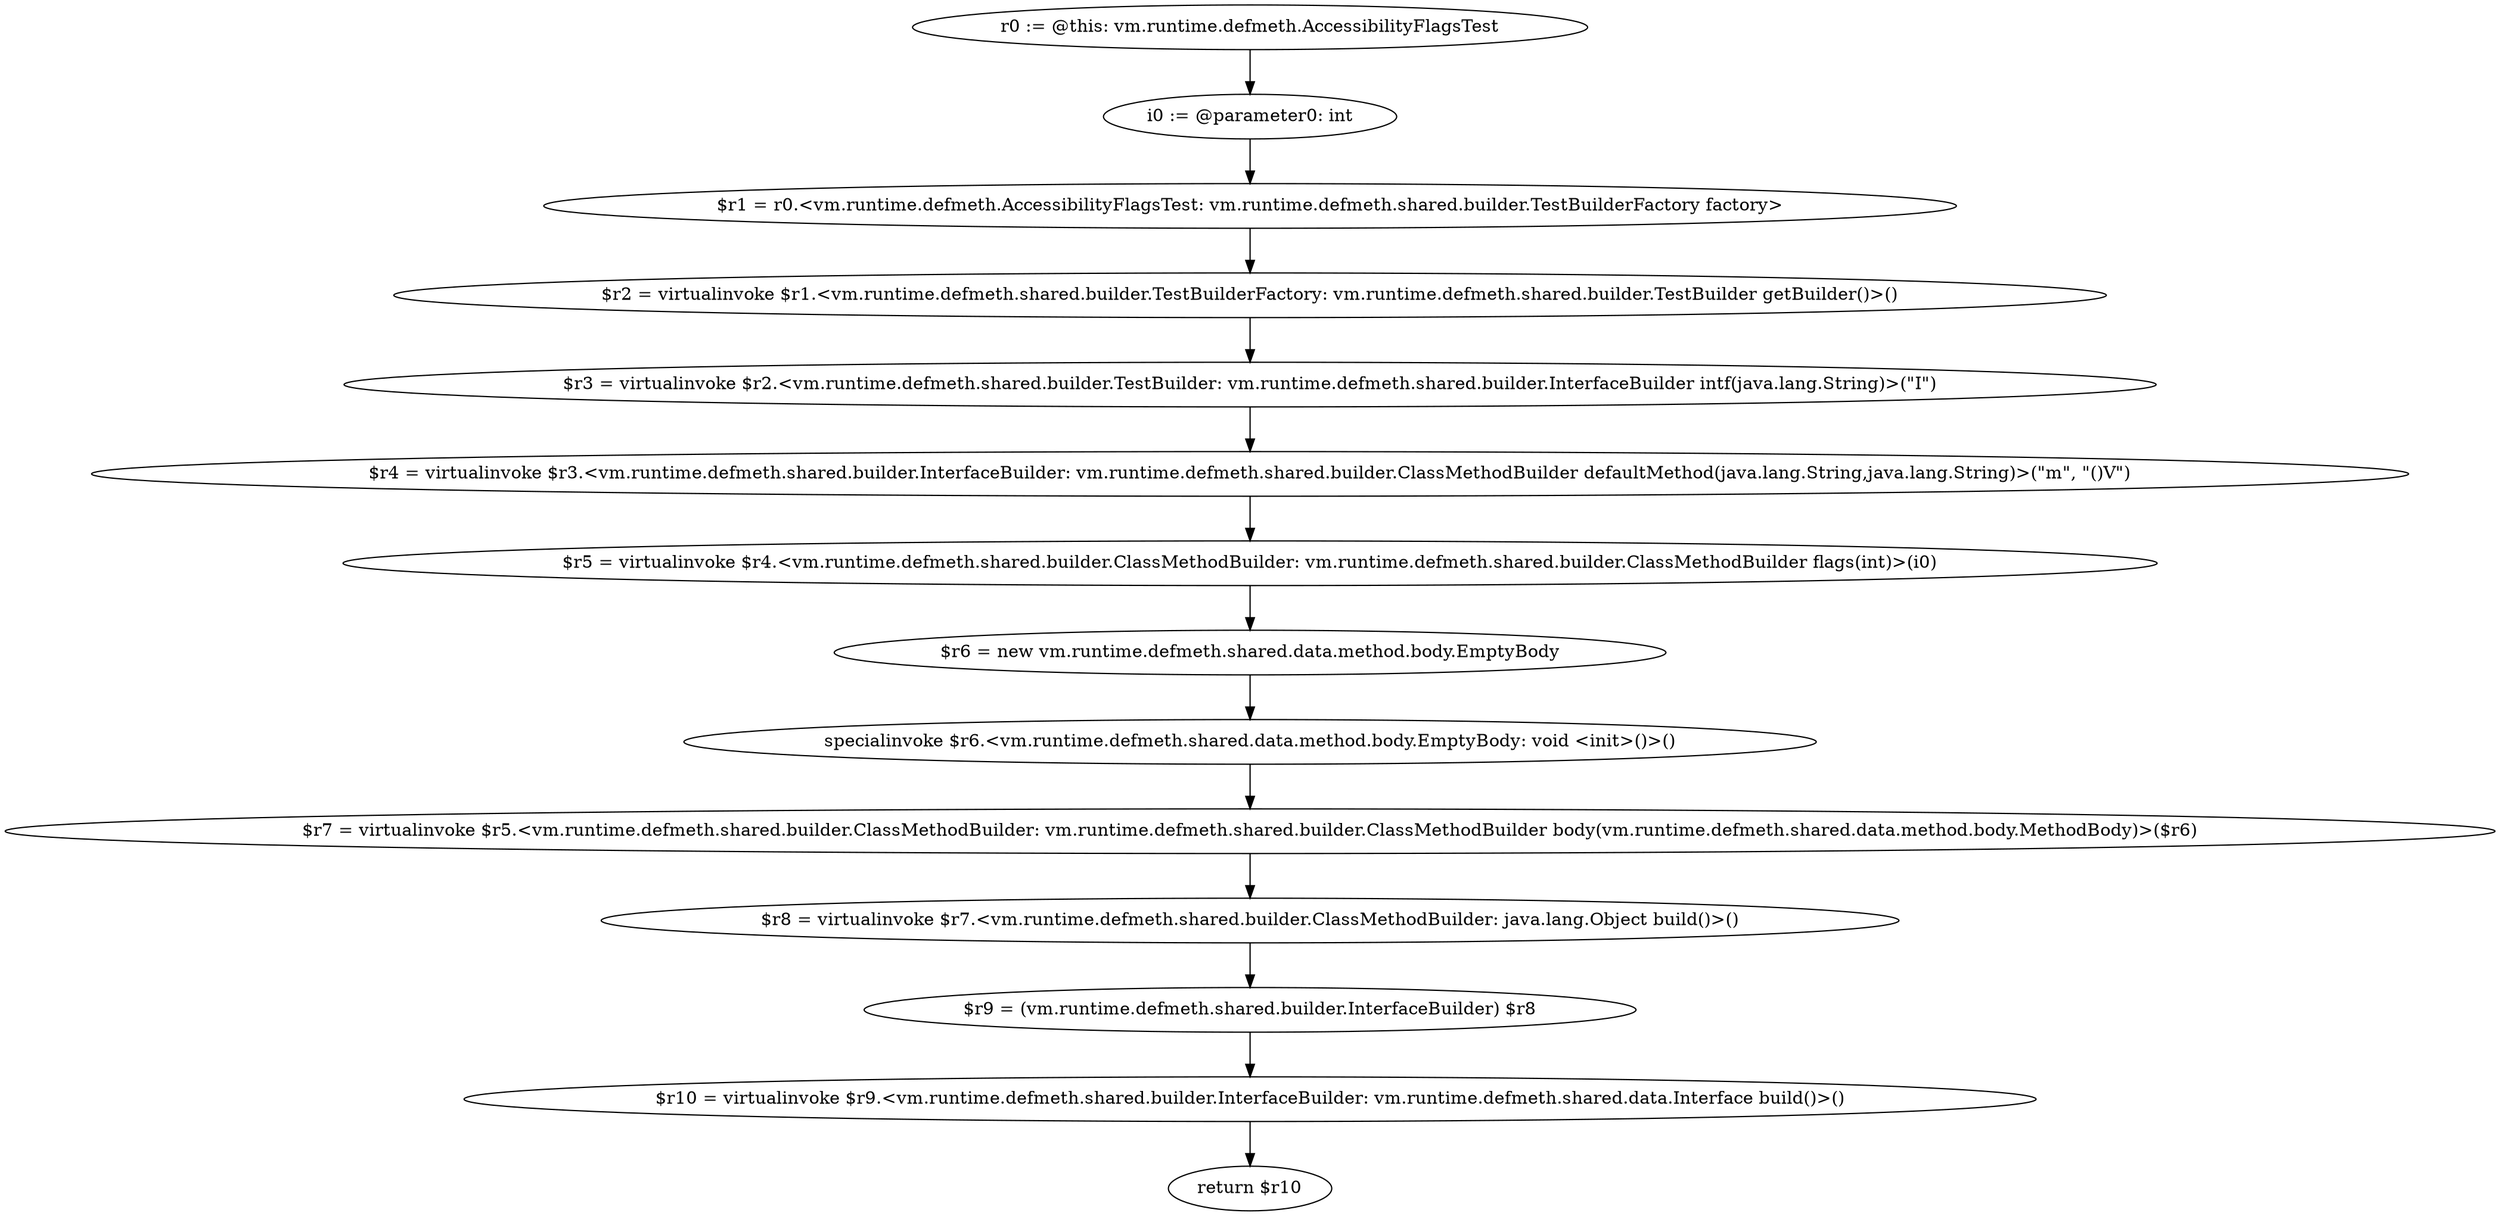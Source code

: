 digraph "unitGraph" {
    "r0 := @this: vm.runtime.defmeth.AccessibilityFlagsTest"
    "i0 := @parameter0: int"
    "$r1 = r0.<vm.runtime.defmeth.AccessibilityFlagsTest: vm.runtime.defmeth.shared.builder.TestBuilderFactory factory>"
    "$r2 = virtualinvoke $r1.<vm.runtime.defmeth.shared.builder.TestBuilderFactory: vm.runtime.defmeth.shared.builder.TestBuilder getBuilder()>()"
    "$r3 = virtualinvoke $r2.<vm.runtime.defmeth.shared.builder.TestBuilder: vm.runtime.defmeth.shared.builder.InterfaceBuilder intf(java.lang.String)>(\"I\")"
    "$r4 = virtualinvoke $r3.<vm.runtime.defmeth.shared.builder.InterfaceBuilder: vm.runtime.defmeth.shared.builder.ClassMethodBuilder defaultMethod(java.lang.String,java.lang.String)>(\"m\", \"()V\")"
    "$r5 = virtualinvoke $r4.<vm.runtime.defmeth.shared.builder.ClassMethodBuilder: vm.runtime.defmeth.shared.builder.ClassMethodBuilder flags(int)>(i0)"
    "$r6 = new vm.runtime.defmeth.shared.data.method.body.EmptyBody"
    "specialinvoke $r6.<vm.runtime.defmeth.shared.data.method.body.EmptyBody: void <init>()>()"
    "$r7 = virtualinvoke $r5.<vm.runtime.defmeth.shared.builder.ClassMethodBuilder: vm.runtime.defmeth.shared.builder.ClassMethodBuilder body(vm.runtime.defmeth.shared.data.method.body.MethodBody)>($r6)"
    "$r8 = virtualinvoke $r7.<vm.runtime.defmeth.shared.builder.ClassMethodBuilder: java.lang.Object build()>()"
    "$r9 = (vm.runtime.defmeth.shared.builder.InterfaceBuilder) $r8"
    "$r10 = virtualinvoke $r9.<vm.runtime.defmeth.shared.builder.InterfaceBuilder: vm.runtime.defmeth.shared.data.Interface build()>()"
    "return $r10"
    "r0 := @this: vm.runtime.defmeth.AccessibilityFlagsTest"->"i0 := @parameter0: int";
    "i0 := @parameter0: int"->"$r1 = r0.<vm.runtime.defmeth.AccessibilityFlagsTest: vm.runtime.defmeth.shared.builder.TestBuilderFactory factory>";
    "$r1 = r0.<vm.runtime.defmeth.AccessibilityFlagsTest: vm.runtime.defmeth.shared.builder.TestBuilderFactory factory>"->"$r2 = virtualinvoke $r1.<vm.runtime.defmeth.shared.builder.TestBuilderFactory: vm.runtime.defmeth.shared.builder.TestBuilder getBuilder()>()";
    "$r2 = virtualinvoke $r1.<vm.runtime.defmeth.shared.builder.TestBuilderFactory: vm.runtime.defmeth.shared.builder.TestBuilder getBuilder()>()"->"$r3 = virtualinvoke $r2.<vm.runtime.defmeth.shared.builder.TestBuilder: vm.runtime.defmeth.shared.builder.InterfaceBuilder intf(java.lang.String)>(\"I\")";
    "$r3 = virtualinvoke $r2.<vm.runtime.defmeth.shared.builder.TestBuilder: vm.runtime.defmeth.shared.builder.InterfaceBuilder intf(java.lang.String)>(\"I\")"->"$r4 = virtualinvoke $r3.<vm.runtime.defmeth.shared.builder.InterfaceBuilder: vm.runtime.defmeth.shared.builder.ClassMethodBuilder defaultMethod(java.lang.String,java.lang.String)>(\"m\", \"()V\")";
    "$r4 = virtualinvoke $r3.<vm.runtime.defmeth.shared.builder.InterfaceBuilder: vm.runtime.defmeth.shared.builder.ClassMethodBuilder defaultMethod(java.lang.String,java.lang.String)>(\"m\", \"()V\")"->"$r5 = virtualinvoke $r4.<vm.runtime.defmeth.shared.builder.ClassMethodBuilder: vm.runtime.defmeth.shared.builder.ClassMethodBuilder flags(int)>(i0)";
    "$r5 = virtualinvoke $r4.<vm.runtime.defmeth.shared.builder.ClassMethodBuilder: vm.runtime.defmeth.shared.builder.ClassMethodBuilder flags(int)>(i0)"->"$r6 = new vm.runtime.defmeth.shared.data.method.body.EmptyBody";
    "$r6 = new vm.runtime.defmeth.shared.data.method.body.EmptyBody"->"specialinvoke $r6.<vm.runtime.defmeth.shared.data.method.body.EmptyBody: void <init>()>()";
    "specialinvoke $r6.<vm.runtime.defmeth.shared.data.method.body.EmptyBody: void <init>()>()"->"$r7 = virtualinvoke $r5.<vm.runtime.defmeth.shared.builder.ClassMethodBuilder: vm.runtime.defmeth.shared.builder.ClassMethodBuilder body(vm.runtime.defmeth.shared.data.method.body.MethodBody)>($r6)";
    "$r7 = virtualinvoke $r5.<vm.runtime.defmeth.shared.builder.ClassMethodBuilder: vm.runtime.defmeth.shared.builder.ClassMethodBuilder body(vm.runtime.defmeth.shared.data.method.body.MethodBody)>($r6)"->"$r8 = virtualinvoke $r7.<vm.runtime.defmeth.shared.builder.ClassMethodBuilder: java.lang.Object build()>()";
    "$r8 = virtualinvoke $r7.<vm.runtime.defmeth.shared.builder.ClassMethodBuilder: java.lang.Object build()>()"->"$r9 = (vm.runtime.defmeth.shared.builder.InterfaceBuilder) $r8";
    "$r9 = (vm.runtime.defmeth.shared.builder.InterfaceBuilder) $r8"->"$r10 = virtualinvoke $r9.<vm.runtime.defmeth.shared.builder.InterfaceBuilder: vm.runtime.defmeth.shared.data.Interface build()>()";
    "$r10 = virtualinvoke $r9.<vm.runtime.defmeth.shared.builder.InterfaceBuilder: vm.runtime.defmeth.shared.data.Interface build()>()"->"return $r10";
}
